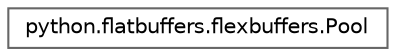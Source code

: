 digraph "Graphical Class Hierarchy"
{
 // LATEX_PDF_SIZE
  bgcolor="transparent";
  edge [fontname=Helvetica,fontsize=10,labelfontname=Helvetica,labelfontsize=10];
  node [fontname=Helvetica,fontsize=10,shape=box,height=0.2,width=0.4];
  rankdir="LR";
  Node0 [id="Node000000",label="python.flatbuffers.flexbuffers.Pool",height=0.2,width=0.4,color="grey40", fillcolor="white", style="filled",URL="$classpython_1_1flatbuffers_1_1flexbuffers_1_1Pool.html",tooltip=" "];
}
